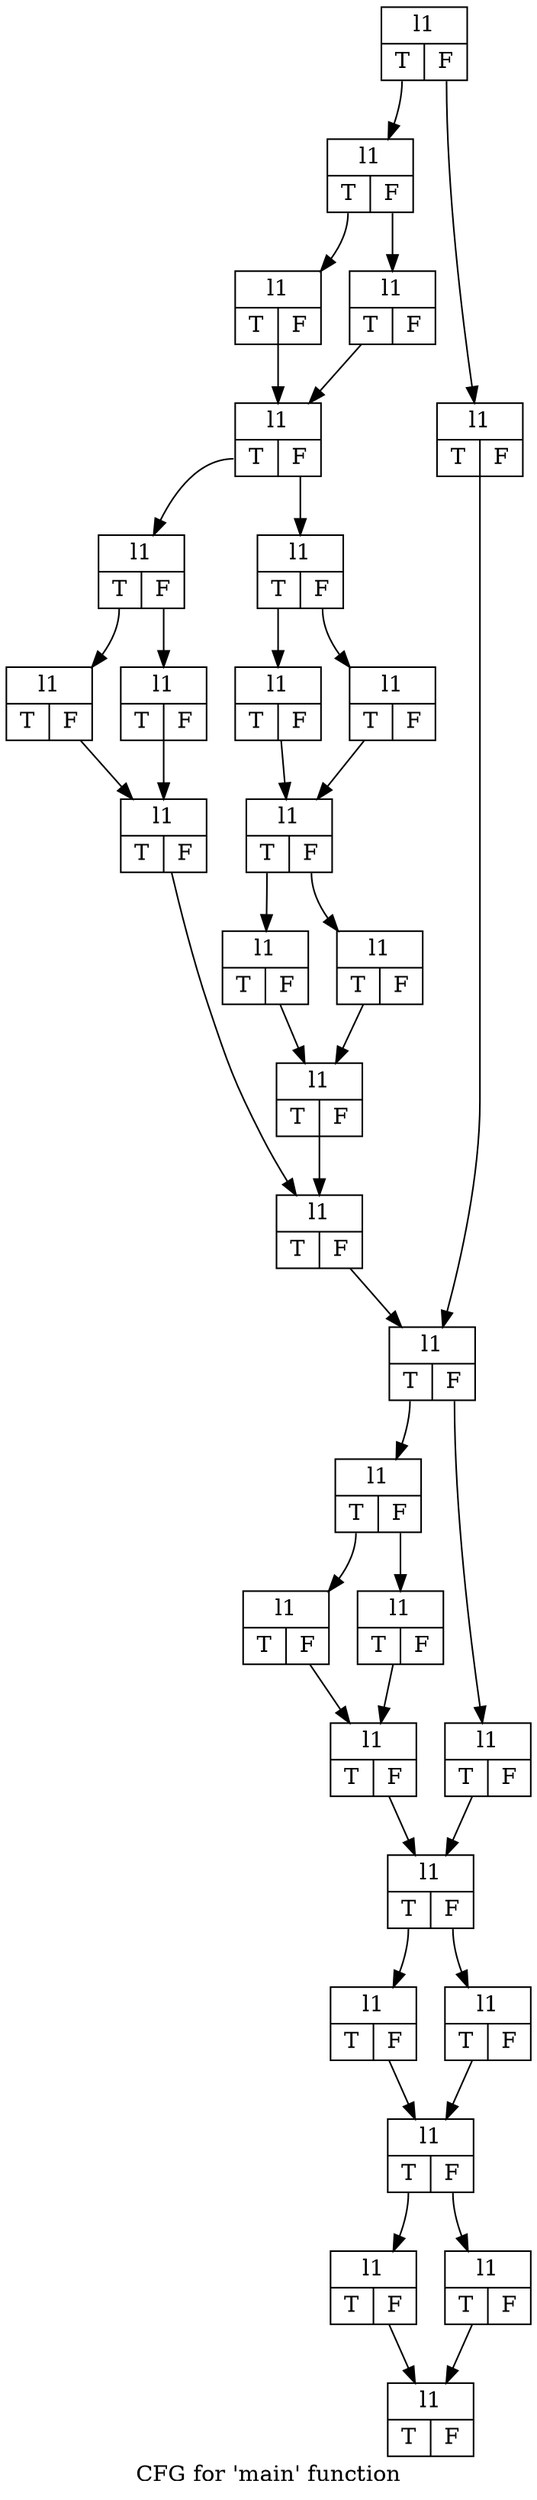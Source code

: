 digraph "CFG for 'main' function" {
	label="CFG for 'main' function";

	Node0x555637701eb0 [shape=record,label="{l1|{<s0>T|<s1>F}}"];
	Node0x555637701eb0:s0 -> Node0x555637703220;
	Node0x555637701eb0:s1 -> Node0x555637703270;
	Node0x555637703220 [shape=record,label="{l1|{<s0>T|<s1>F}}"];
	Node0x555637703220:s0 -> Node0x555637703eb0;
	Node0x555637703220:s1 -> Node0x555637703f00;
	Node0x555637703eb0 [shape=record,label="{l1|{<s0>T|<s1>F}}"];
	Node0x555637703eb0 -> Node0x555637704290;
	Node0x555637703f00 [shape=record,label="{l1|{<s0>T|<s1>F}}"];
	Node0x555637703f00 -> Node0x555637704290;
	Node0x555637704290 [shape=record,label="{l1|{<s0>T|<s1>F}}"];
	Node0x555637704290:s0 -> Node0x555637704860;
	Node0x555637704290:s1 -> Node0x5556377048b0;
	Node0x555637704860 [shape=record,label="{l1|{<s0>T|<s1>F}}"];
	Node0x555637704860:s0 -> Node0x555637704ac0;
	Node0x555637704860:s1 -> Node0x555637704b10;
	Node0x555637704ac0 [shape=record,label="{l1|{<s0>T|<s1>F}}"];
	Node0x555637704ac0 -> Node0x555637704d00;
	Node0x555637704b10 [shape=record,label="{l1|{<s0>T|<s1>F}}"];
	Node0x555637704b10 -> Node0x555637704d00;
	Node0x555637704d00 [shape=record,label="{l1|{<s0>T|<s1>F}}"];
	Node0x555637704d00 -> Node0x555637704ee0;
	Node0x5556377048b0 [shape=record,label="{l1|{<s0>T|<s1>F}}"];
	Node0x5556377048b0:s0 -> Node0x5556377050c0;
	Node0x5556377048b0:s1 -> Node0x555637705110;
	Node0x5556377050c0 [shape=record,label="{l1|{<s0>T|<s1>F}}"];
	Node0x5556377050c0 -> Node0x5556377052c0;
	Node0x555637705110 [shape=record,label="{l1|{<s0>T|<s1>F}}"];
	Node0x555637705110 -> Node0x5556377052c0;
	Node0x5556377052c0 [shape=record,label="{l1|{<s0>T|<s1>F}}"];
	Node0x5556377052c0:s0 -> Node0x555637705e40;
	Node0x5556377052c0:s1 -> Node0x555637705e90;
	Node0x555637705e40 [shape=record,label="{l1|{<s0>T|<s1>F}}"];
	Node0x555637705e40 -> Node0x5556377060c0;
	Node0x555637705e90 [shape=record,label="{l1|{<s0>T|<s1>F}}"];
	Node0x555637705e90 -> Node0x5556377060c0;
	Node0x5556377060c0 [shape=record,label="{l1|{<s0>T|<s1>F}}"];
	Node0x5556377060c0 -> Node0x555637704ee0;
	Node0x555637704ee0 [shape=record,label="{l1|{<s0>T|<s1>F}}"];
	Node0x555637704ee0 -> Node0x555637706380;
	Node0x555637703270 [shape=record,label="{l1|{<s0>T|<s1>F}}"];
	Node0x555637703270 -> Node0x555637706380;
	Node0x555637706380 [shape=record,label="{l1|{<s0>T|<s1>F}}"];
	Node0x555637706380:s0 -> Node0x555637706940;
	Node0x555637706380:s1 -> Node0x555637706990;
	Node0x555637706940 [shape=record,label="{l1|{<s0>T|<s1>F}}"];
	Node0x555637706940:s0 -> Node0x555637706ea0;
	Node0x555637706940:s1 -> Node0x555637706ef0;
	Node0x555637706ea0 [shape=record,label="{l1|{<s0>T|<s1>F}}"];
	Node0x555637706ea0 -> Node0x555637707120;
	Node0x555637706ef0 [shape=record,label="{l1|{<s0>T|<s1>F}}"];
	Node0x555637706ef0 -> Node0x555637707120;
	Node0x555637707120 [shape=record,label="{l1|{<s0>T|<s1>F}}"];
	Node0x555637707120 -> Node0x555637707380;
	Node0x555637706990 [shape=record,label="{l1|{<s0>T|<s1>F}}"];
	Node0x555637706990 -> Node0x555637707380;
	Node0x555637707380 [shape=record,label="{l1|{<s0>T|<s1>F}}"];
	Node0x555637707380:s0 -> Node0x5556377079b0;
	Node0x555637707380:s1 -> Node0x555637707a00;
	Node0x5556377079b0 [shape=record,label="{l1|{<s0>T|<s1>F}}"];
	Node0x5556377079b0 -> Node0x555637707c30;
	Node0x555637707a00 [shape=record,label="{l1|{<s0>T|<s1>F}}"];
	Node0x555637707a00 -> Node0x555637707c30;
	Node0x555637707c30 [shape=record,label="{l1|{<s0>T|<s1>F}}"];
	Node0x555637707c30:s0 -> Node0x555637708aa0;
	Node0x555637707c30:s1 -> Node0x555637708af0;
	Node0x555637708aa0 [shape=record,label="{l1|{<s0>T|<s1>F}}"];
	Node0x555637708aa0 -> Node0x555637708d20;
	Node0x555637708af0 [shape=record,label="{l1|{<s0>T|<s1>F}}"];
	Node0x555637708af0 -> Node0x555637708d20;
	Node0x555637708d20 [shape=record,label="{l1|{<s0>T|<s1>F}}"];
}
